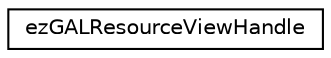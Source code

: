digraph "Graphical Class Hierarchy"
{
 // LATEX_PDF_SIZE
  edge [fontname="Helvetica",fontsize="10",labelfontname="Helvetica",labelfontsize="10"];
  node [fontname="Helvetica",fontsize="10",shape=record];
  rankdir="LR";
  Node0 [label="ezGALResourceViewHandle",height=0.2,width=0.4,color="black", fillcolor="white", style="filled",URL="$de/d4f/classez_g_a_l_resource_view_handle.htm",tooltip=" "];
}
